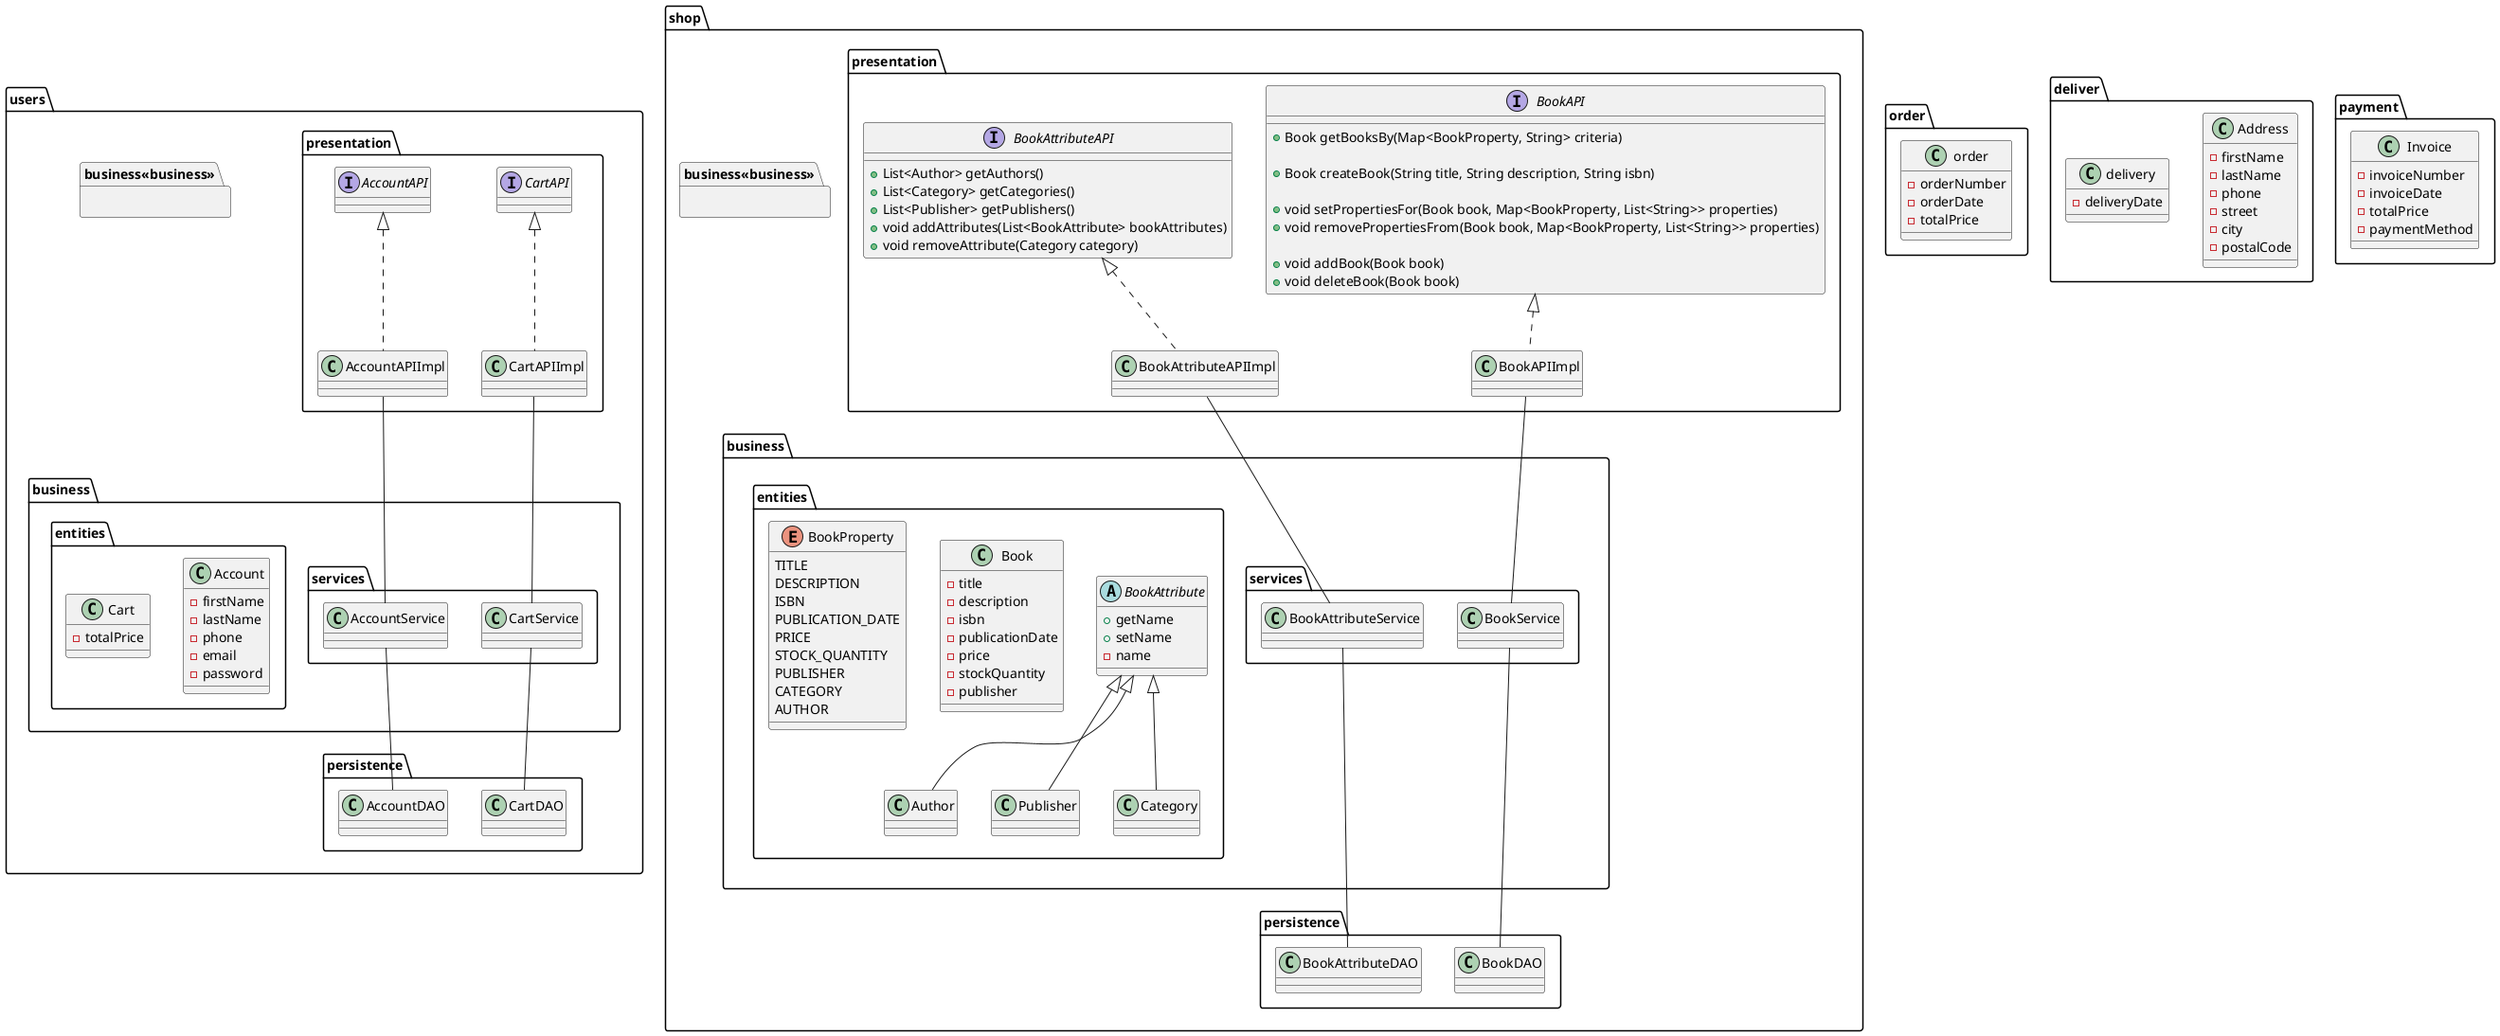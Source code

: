 @startuml
'https://plantuml.com/class-diagram

'skinparam package {
'    BackgroundColor #lightgrey/white
'    ArrowColor SeaGreen
'    BorderColor #black
'    BackgroundColor<<business>> #orange\white 
'}

package users {

    package users.presentation { 

        interface CartAPI {

        }

        class CartAPIImpl implements CartAPI

        interface AccountAPI {

        }

        class AccountAPIImpl implements AccountAPI
    }

    package users.business<<business>>{
        package users.business.services{
            class CartService {

            }


            class AccountService {

            }
        }

        package users.business.entities {
            class Account {
                - firstName
                - lastName
                - phone
                - email
                - password
            }

            class Cart {
                - totalPrice
            }
        }
    }
    package users.persistence {
        class CartDAO {

        }


        class AccountDAO {

        }

        CartService -up- CartAPIImpl
        AccountService -up- AccountAPIImpl
        CartDAO -up- CartService
        AccountDAO -up- AccountService
    }

}

package shop {

    package shop.presentation {
        interface BookAPI {
            + Book getBooksBy(Map<BookProperty, String> criteria)

            + Book createBook(String title, String description, String isbn)

            + void setPropertiesFor(Book book, Map<BookProperty, List<String>> properties)
            + void removePropertiesFrom(Book book, Map<BookProperty, List<String>> properties)

            + void addBook(Book book)
            + void deleteBook(Book book)
        }

        class BookAPIImpl implements BookAPI

        interface BookAttributeAPI {
            + List<Author> getAuthors()
            + List<Category> getCategories()
            + List<Publisher> getPublishers()
            + void addAttributes(List<BookAttribute> bookAttributes)
            + void removeAttribute(Category category)
        }

        class BookAttributeAPIImpl implements BookAttributeAPI

    }

    package shop.business<<business>>{
        together {
            
            package shop.business.entities {
                abstract class BookAttribute {
                    + getName
                    + setName
                    - name
                }

                class Book {
                    - title
                    - description
                    - isbn
                    - publicationDate
                    - price
                    - stockQuantity
                    - publisher
                }

                together {
                    class Category extends BookAttribute

                    class Publisher extends BookAttribute

                    class Author extends BookAttribute
                }

                enum BookProperty {
                    TITLE
                    DESCRIPTION
                    ISBN
                    PUBLICATION_DATE
                    PRICE
                    STOCK_QUANTITY
                    PUBLISHER
                    CATEGORY
                    AUTHOR
                }

            }

            package shop.business.services {

                class BookAttributeService {

                }

                class BookService {

                }
            }
        }
    }

    package shop.persistence {
        
        class BookDAO {

        }


        class BookAttributeDAO {

        }


    }

    BookService -up- BookAPIImpl
    BookDAO -up-- BookService

    BookAttributeDAO -up- BookAttributeService
    BookAttributeService -up- BookAttributeAPIImpl

}

package order {
    class order {
        - orderNumber
        - orderDate
        - totalPrice
    }
}

package deliver {
    class Address {
        - firstName
        - lastName
        - phone
        - street
        - city
        - postalCode
    }

    class delivery {
        - deliveryDate
    }
}

package payment {
    class Invoice {
        - invoiceNumber
        - invoiceDate
        - totalPrice
        - paymentMethod
    }
}

@enduml
